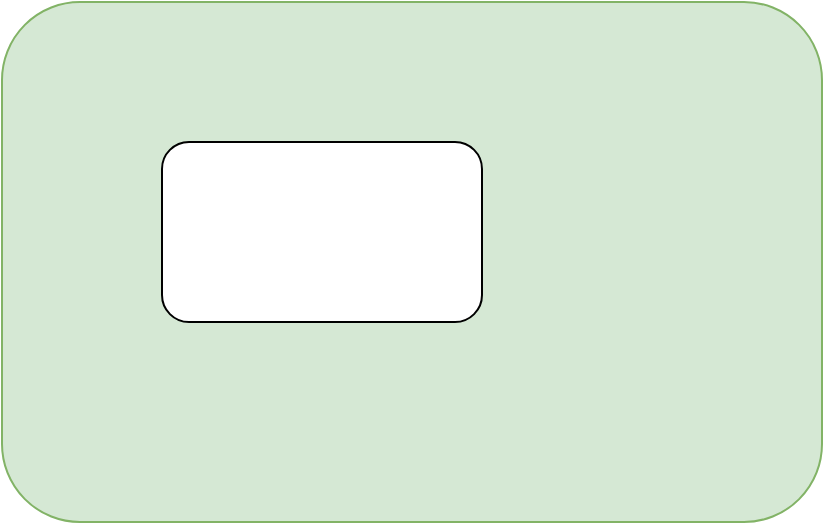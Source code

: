 <mxfile version="14.6.6" type="github"><diagram id="TPcHtgSBdos1dGDFh1GD" name="Page-1"><mxGraphModel dx="899" dy="589" grid="1" gridSize="10" guides="1" tooltips="1" connect="1" arrows="1" fold="1" page="1" pageScale="1" pageWidth="850" pageHeight="1100" math="0" shadow="0"><root><mxCell id="0"/><mxCell id="1" parent="0"/><mxCell id="2Oe3oOnqKnRT4gtixNL7-5" value="" style="rounded=1;whiteSpace=wrap;html=1;fillColor=#d5e8d4;strokeColor=#82b366;" parent="1" vertex="1"><mxGeometry x="40" y="60" width="410" height="260" as="geometry"/></mxCell><mxCell id="2Oe3oOnqKnRT4gtixNL7-7" value="" style="rounded=1;whiteSpace=wrap;html=1;" parent="1" vertex="1"><mxGeometry x="120" y="130" width="160" height="90" as="geometry"/></mxCell></root></mxGraphModel></diagram></mxfile>